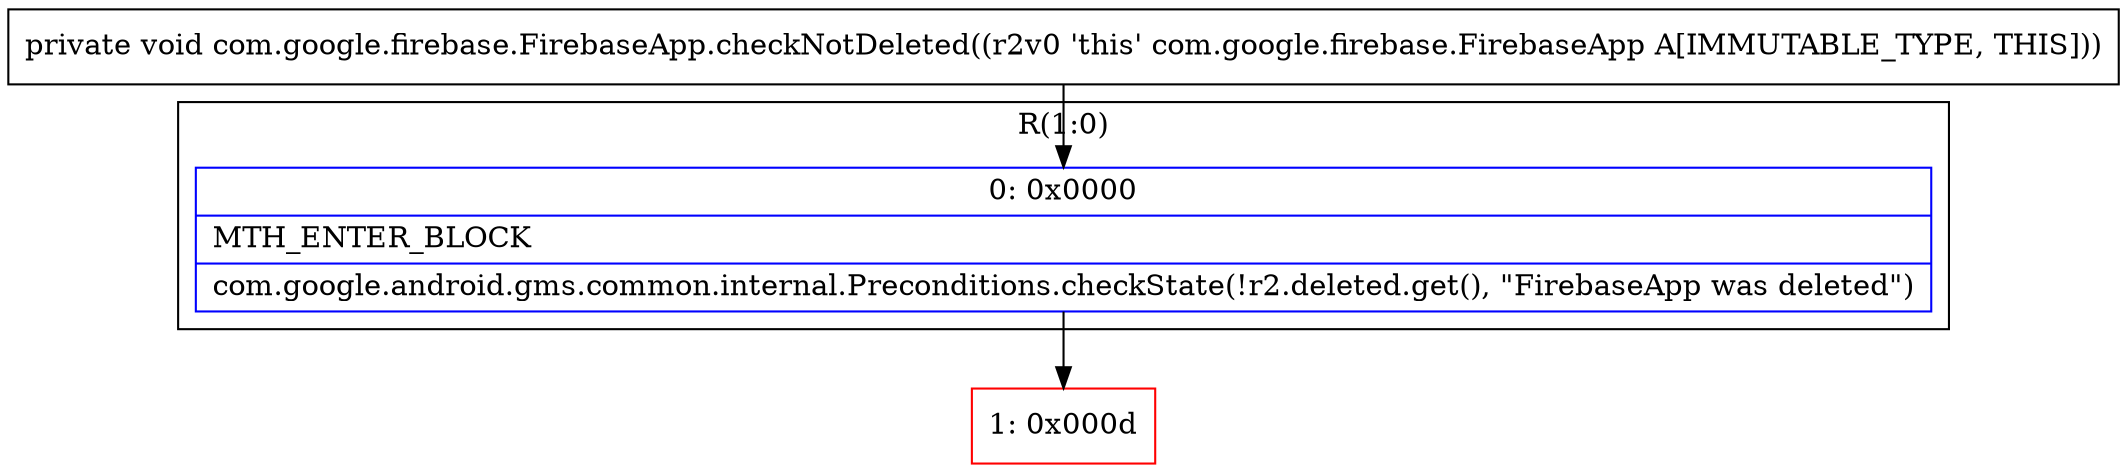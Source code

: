 digraph "CFG forcom.google.firebase.FirebaseApp.checkNotDeleted()V" {
subgraph cluster_Region_529564948 {
label = "R(1:0)";
node [shape=record,color=blue];
Node_0 [shape=record,label="{0\:\ 0x0000|MTH_ENTER_BLOCK\l|com.google.android.gms.common.internal.Preconditions.checkState(!r2.deleted.get(), \"FirebaseApp was deleted\")\l}"];
}
Node_1 [shape=record,color=red,label="{1\:\ 0x000d}"];
MethodNode[shape=record,label="{private void com.google.firebase.FirebaseApp.checkNotDeleted((r2v0 'this' com.google.firebase.FirebaseApp A[IMMUTABLE_TYPE, THIS])) }"];
MethodNode -> Node_0;
Node_0 -> Node_1;
}

